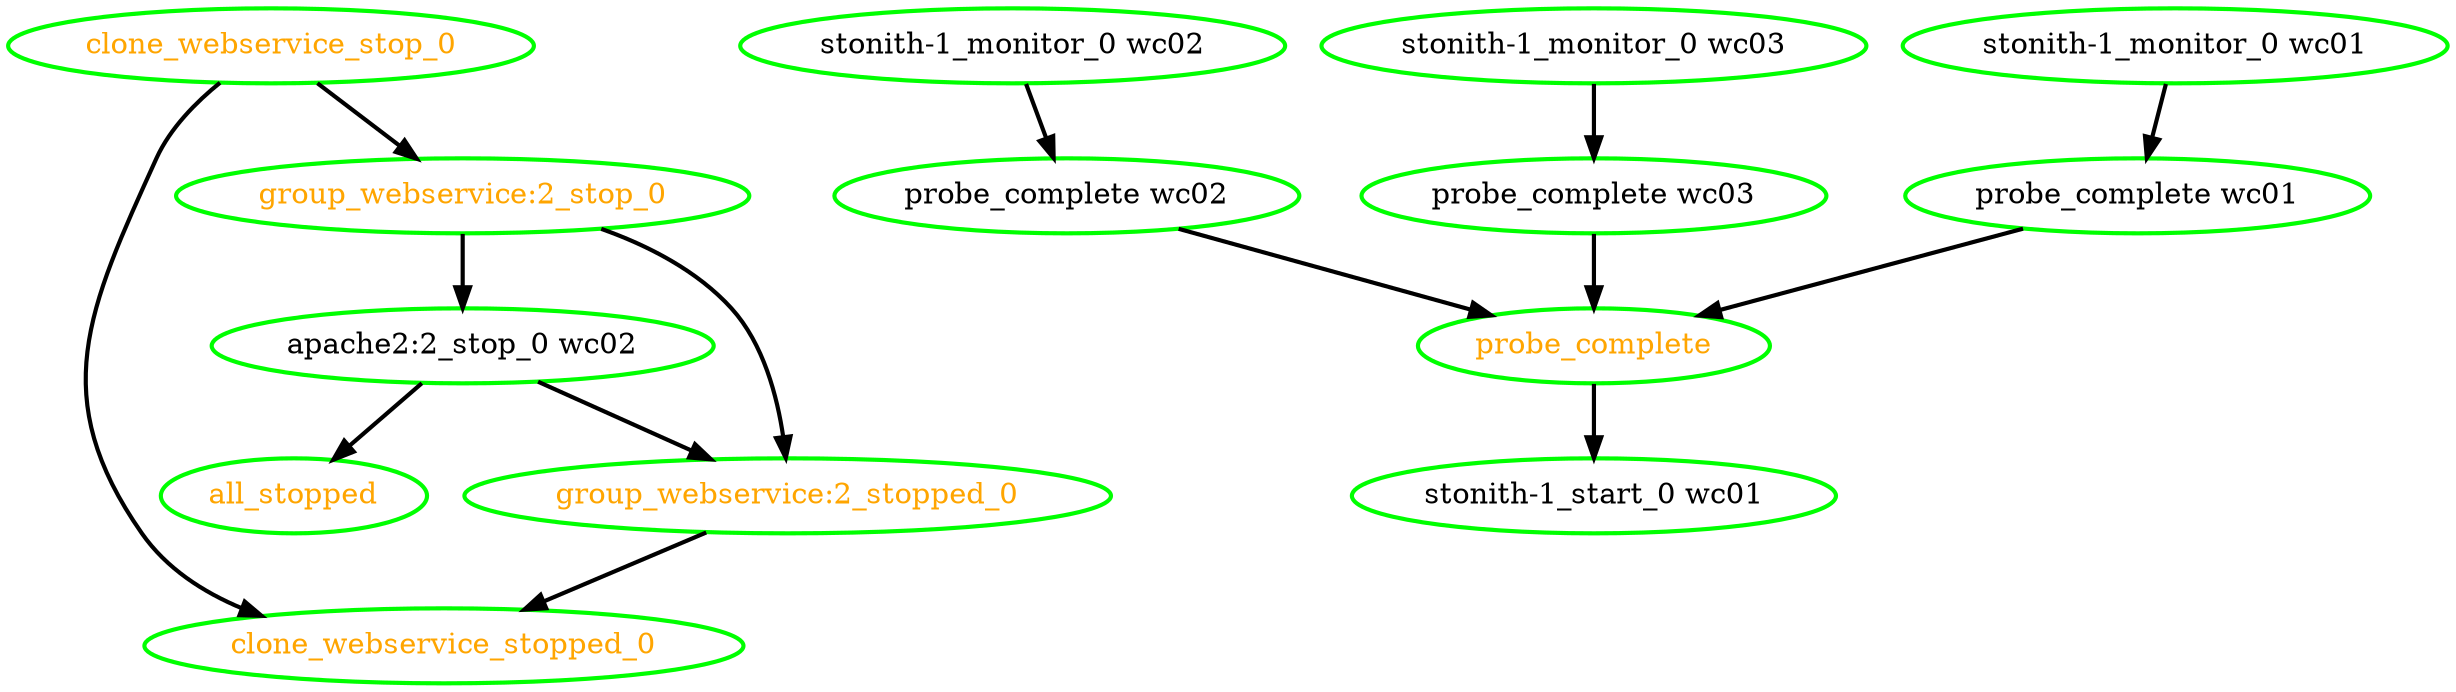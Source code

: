 digraph "g" {
"all_stopped" [ style=bold color="green" fontcolor="orange"  ]
"apache2:2_stop_0 wc02" -> "all_stopped" [ style = bold]
"apache2:2_stop_0 wc02" -> "group_webservice:2_stopped_0" [ style = bold]
"apache2:2_stop_0 wc02" [ style=bold color="green" fontcolor="black"  ]
"clone_webservice_stop_0" -> "clone_webservice_stopped_0" [ style = bold]
"clone_webservice_stop_0" -> "group_webservice:2_stop_0" [ style = bold]
"clone_webservice_stop_0" [ style=bold color="green" fontcolor="orange"  ]
"clone_webservice_stopped_0" [ style=bold color="green" fontcolor="orange"  ]
"group_webservice:2_stop_0" -> "apache2:2_stop_0 wc02" [ style = bold]
"group_webservice:2_stop_0" -> "group_webservice:2_stopped_0" [ style = bold]
"group_webservice:2_stop_0" [ style=bold color="green" fontcolor="orange"  ]
"group_webservice:2_stopped_0" -> "clone_webservice_stopped_0" [ style = bold]
"group_webservice:2_stopped_0" [ style=bold color="green" fontcolor="orange"  ]
"probe_complete wc01" -> "probe_complete" [ style = bold]
"probe_complete wc01" [ style=bold color="green" fontcolor="black"  ]
"probe_complete wc02" -> "probe_complete" [ style = bold]
"probe_complete wc02" [ style=bold color="green" fontcolor="black"  ]
"probe_complete wc03" -> "probe_complete" [ style = bold]
"probe_complete wc03" [ style=bold color="green" fontcolor="black"  ]
"probe_complete" -> "stonith-1_start_0 wc01" [ style = bold]
"probe_complete" [ style=bold color="green" fontcolor="orange"  ]
"stonith-1_monitor_0 wc01" -> "probe_complete wc01" [ style = bold]
"stonith-1_monitor_0 wc01" [ style=bold color="green" fontcolor="black"  ]
"stonith-1_monitor_0 wc02" -> "probe_complete wc02" [ style = bold]
"stonith-1_monitor_0 wc02" [ style=bold color="green" fontcolor="black"  ]
"stonith-1_monitor_0 wc03" -> "probe_complete wc03" [ style = bold]
"stonith-1_monitor_0 wc03" [ style=bold color="green" fontcolor="black"  ]
"stonith-1_start_0 wc01" [ style=bold color="green" fontcolor="black"  ]
}

